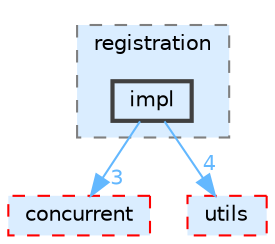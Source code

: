 digraph "src/include/cpp-toolbox/pcl/registration/impl"
{
 // LATEX_PDF_SIZE
  bgcolor="transparent";
  edge [fontname=Helvetica,fontsize=10,labelfontname=Helvetica,labelfontsize=10];
  node [fontname=Helvetica,fontsize=10,shape=box,height=0.2,width=0.4];
  compound=true
  subgraph clusterdir_0bd0c49aa95dc07b46acbdff3f1b0765 {
    graph [ bgcolor="#daedff", pencolor="grey50", label="registration", fontname=Helvetica,fontsize=10 style="filled,dashed", URL="dir_0bd0c49aa95dc07b46acbdff3f1b0765.html",tooltip=""]
  dir_3138dcc476fc8c0896ac93ef260b5ae6 [label="impl", fillcolor="#daedff", color="grey25", style="filled,bold", URL="dir_3138dcc476fc8c0896ac93ef260b5ae6.html",tooltip=""];
  }
  dir_53097c1fb4416aacf03fa23589a54650 [label="concurrent", fillcolor="#daedff", color="red", style="filled,dashed", URL="dir_53097c1fb4416aacf03fa23589a54650.html",tooltip=""];
  dir_f67a023f401e335084376ee616e38b67 [label="utils", fillcolor="#daedff", color="red", style="filled,dashed", URL="dir_f67a023f401e335084376ee616e38b67.html",tooltip=""];
  dir_3138dcc476fc8c0896ac93ef260b5ae6->dir_53097c1fb4416aacf03fa23589a54650 [headlabel="3", labeldistance=1.5 headhref="dir_000024_000001.html" href="dir_000024_000001.html" color="steelblue1" fontcolor="steelblue1"];
  dir_3138dcc476fc8c0896ac93ef260b5ae6->dir_f67a023f401e335084376ee616e38b67 [headlabel="4", labeldistance=1.5 headhref="dir_000024_000041.html" href="dir_000024_000041.html" color="steelblue1" fontcolor="steelblue1"];
}
